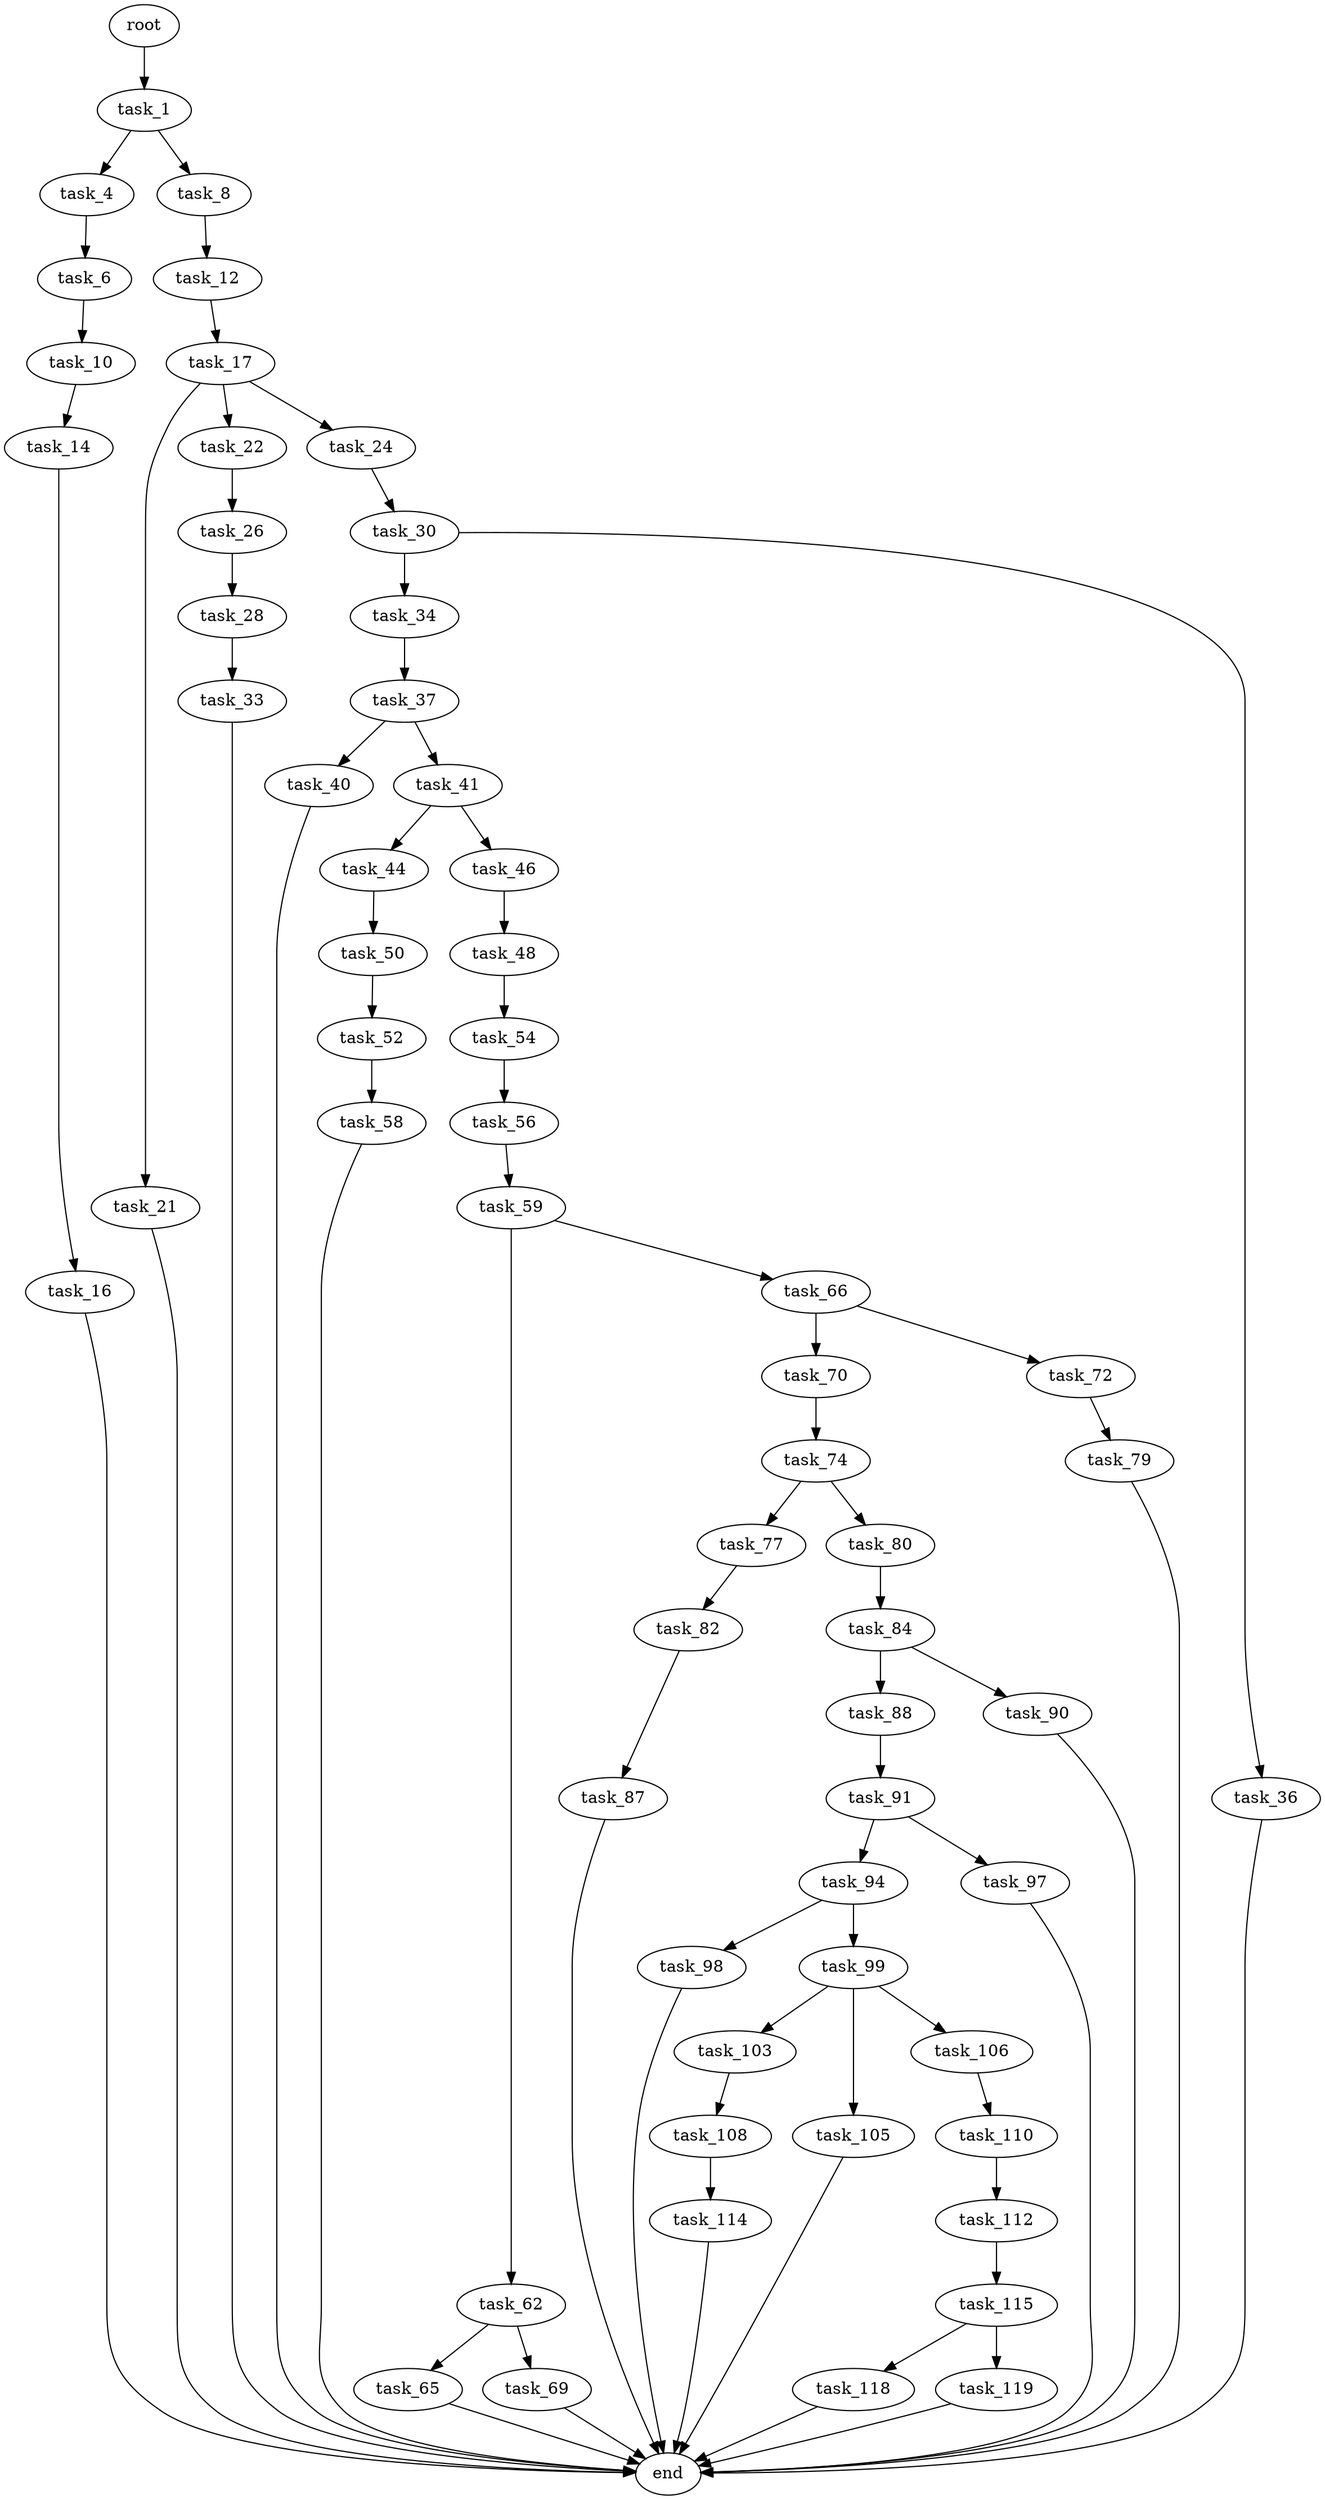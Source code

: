 digraph G {
  root [size="0.000000"];
  task_1 [size="774052810867.000000"];
  task_4 [size="758411370535.000000"];
  task_6 [size="68719476736.000000"];
  task_8 [size="116782304492.000000"];
  task_10 [size="68719476736.000000"];
  task_12 [size="34115198752.000000"];
  task_14 [size="423293261.000000"];
  task_16 [size="197936129560.000000"];
  task_17 [size="8589934592.000000"];
  task_21 [size="577036856534.000000"];
  task_22 [size="845826003331.000000"];
  task_24 [size="1361530111.000000"];
  task_26 [size="21971794590.000000"];
  task_28 [size="266051527413.000000"];
  task_30 [size="967463800498.000000"];
  task_33 [size="608535436597.000000"];
  task_34 [size="20340677874.000000"];
  task_36 [size="179483448620.000000"];
  task_37 [size="85885509979.000000"];
  task_40 [size="1009075845036.000000"];
  task_41 [size="368293445632.000000"];
  task_44 [size="1073741824000.000000"];
  task_46 [size="10076560876.000000"];
  task_48 [size="1073741824000.000000"];
  task_50 [size="256968764045.000000"];
  task_52 [size="28991029248.000000"];
  task_54 [size="134217728000.000000"];
  task_56 [size="28991029248.000000"];
  task_58 [size="68719476736.000000"];
  task_59 [size="8589934592.000000"];
  task_62 [size="68719476736.000000"];
  task_65 [size="1073741824000.000000"];
  task_66 [size="800299422255.000000"];
  task_69 [size="13160176834.000000"];
  task_70 [size="786786676575.000000"];
  task_72 [size="1347870908451.000000"];
  task_74 [size="549755813888.000000"];
  task_77 [size="1073741824000.000000"];
  task_79 [size="1292909905.000000"];
  task_80 [size="18684212230.000000"];
  task_82 [size="136896987647.000000"];
  task_84 [size="28991029248.000000"];
  task_87 [size="152749946315.000000"];
  task_88 [size="394574710.000000"];
  task_90 [size="6342966278.000000"];
  task_91 [size="1143213401618.000000"];
  task_94 [size="134217728000.000000"];
  task_97 [size="766223864.000000"];
  task_98 [size="32491266745.000000"];
  task_99 [size="383104931020.000000"];
  task_103 [size="217793976379.000000"];
  task_105 [size="1073741824000.000000"];
  task_106 [size="7422124947.000000"];
  task_108 [size="110300340404.000000"];
  task_110 [size="12574124795.000000"];
  task_112 [size="636462956.000000"];
  task_114 [size="30071587104.000000"];
  task_115 [size="713028806503.000000"];
  task_118 [size="549755813888.000000"];
  task_119 [size="622141050848.000000"];
  end [size="0.000000"];

  root -> task_1 [size="1.000000"];
  task_1 -> task_4 [size="679477248.000000"];
  task_1 -> task_8 [size="679477248.000000"];
  task_4 -> task_6 [size="536870912.000000"];
  task_6 -> task_10 [size="134217728.000000"];
  task_8 -> task_12 [size="134217728.000000"];
  task_10 -> task_14 [size="134217728.000000"];
  task_12 -> task_17 [size="33554432.000000"];
  task_14 -> task_16 [size="33554432.000000"];
  task_16 -> end [size="1.000000"];
  task_17 -> task_21 [size="33554432.000000"];
  task_17 -> task_22 [size="33554432.000000"];
  task_17 -> task_24 [size="33554432.000000"];
  task_21 -> end [size="1.000000"];
  task_22 -> task_26 [size="536870912.000000"];
  task_24 -> task_30 [size="33554432.000000"];
  task_26 -> task_28 [size="411041792.000000"];
  task_28 -> task_33 [size="536870912.000000"];
  task_30 -> task_34 [size="679477248.000000"];
  task_30 -> task_36 [size="679477248.000000"];
  task_33 -> end [size="1.000000"];
  task_34 -> task_37 [size="536870912.000000"];
  task_36 -> end [size="1.000000"];
  task_37 -> task_40 [size="301989888.000000"];
  task_37 -> task_41 [size="301989888.000000"];
  task_40 -> end [size="1.000000"];
  task_41 -> task_44 [size="411041792.000000"];
  task_41 -> task_46 [size="411041792.000000"];
  task_44 -> task_50 [size="838860800.000000"];
  task_46 -> task_48 [size="536870912.000000"];
  task_48 -> task_54 [size="838860800.000000"];
  task_50 -> task_52 [size="301989888.000000"];
  task_52 -> task_58 [size="75497472.000000"];
  task_54 -> task_56 [size="209715200.000000"];
  task_56 -> task_59 [size="75497472.000000"];
  task_58 -> end [size="1.000000"];
  task_59 -> task_62 [size="33554432.000000"];
  task_59 -> task_66 [size="33554432.000000"];
  task_62 -> task_65 [size="134217728.000000"];
  task_62 -> task_69 [size="134217728.000000"];
  task_65 -> end [size="1.000000"];
  task_66 -> task_70 [size="838860800.000000"];
  task_66 -> task_72 [size="838860800.000000"];
  task_69 -> end [size="1.000000"];
  task_70 -> task_74 [size="838860800.000000"];
  task_72 -> task_79 [size="838860800.000000"];
  task_74 -> task_77 [size="536870912.000000"];
  task_74 -> task_80 [size="536870912.000000"];
  task_77 -> task_82 [size="838860800.000000"];
  task_79 -> end [size="1.000000"];
  task_80 -> task_84 [size="536870912.000000"];
  task_82 -> task_87 [size="209715200.000000"];
  task_84 -> task_88 [size="75497472.000000"];
  task_84 -> task_90 [size="75497472.000000"];
  task_87 -> end [size="1.000000"];
  task_88 -> task_91 [size="33554432.000000"];
  task_90 -> end [size="1.000000"];
  task_91 -> task_94 [size="838860800.000000"];
  task_91 -> task_97 [size="838860800.000000"];
  task_94 -> task_98 [size="209715200.000000"];
  task_94 -> task_99 [size="209715200.000000"];
  task_97 -> end [size="1.000000"];
  task_98 -> end [size="1.000000"];
  task_99 -> task_103 [size="301989888.000000"];
  task_99 -> task_105 [size="301989888.000000"];
  task_99 -> task_106 [size="301989888.000000"];
  task_103 -> task_108 [size="209715200.000000"];
  task_105 -> end [size="1.000000"];
  task_106 -> task_110 [size="411041792.000000"];
  task_108 -> task_114 [size="134217728.000000"];
  task_110 -> task_112 [size="209715200.000000"];
  task_112 -> task_115 [size="33554432.000000"];
  task_114 -> end [size="1.000000"];
  task_115 -> task_118 [size="838860800.000000"];
  task_115 -> task_119 [size="838860800.000000"];
  task_118 -> end [size="1.000000"];
  task_119 -> end [size="1.000000"];
}
